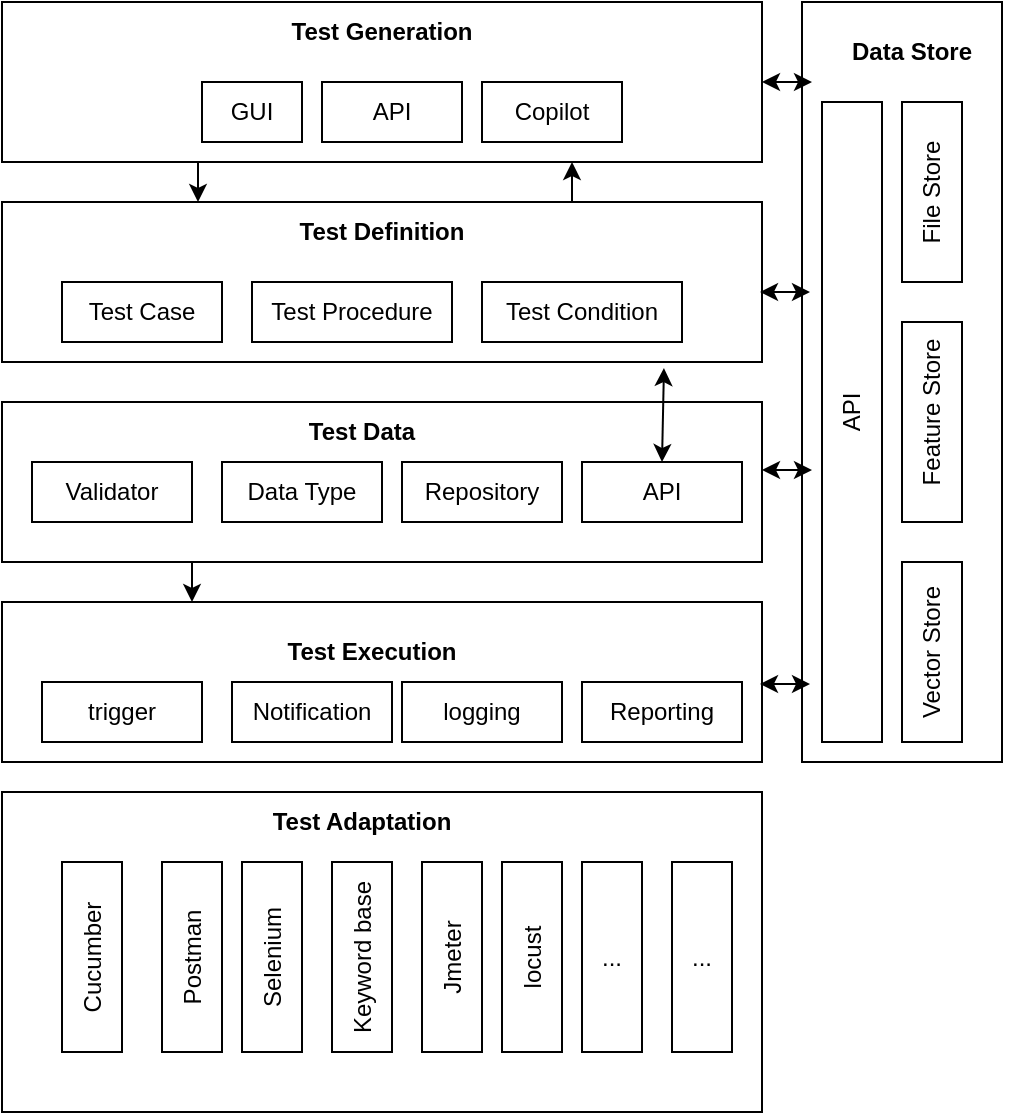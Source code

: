 <mxfile version="21.5.2" type="github">
  <diagram name="Page-1" id="QsHYjgboYlYCACKAO8Zc">
    <mxGraphModel dx="1050" dy="574" grid="1" gridSize="10" guides="1" tooltips="1" connect="1" arrows="1" fold="1" page="1" pageScale="1" pageWidth="850" pageHeight="1100" math="0" shadow="0">
      <root>
        <mxCell id="0" />
        <mxCell id="1" parent="0" />
        <mxCell id="E8MYSgCIYYzbJ6YEZqa8-84" style="edgeStyle=orthogonalEdgeStyle;rounded=0;orthogonalLoop=1;jettySize=auto;html=1;exitX=0.5;exitY=1;exitDx=0;exitDy=0;" edge="1" parent="1">
          <mxGeometry relative="1" as="geometry">
            <mxPoint x="273" y="220" as="sourcePoint" />
            <mxPoint x="273" y="240" as="targetPoint" />
          </mxGeometry>
        </mxCell>
        <mxCell id="E8MYSgCIYYzbJ6YEZqa8-1" value="" style="rounded=0;whiteSpace=wrap;html=1;" vertex="1" parent="1">
          <mxGeometry x="175" y="140" width="380" height="80" as="geometry" />
        </mxCell>
        <mxCell id="E8MYSgCIYYzbJ6YEZqa8-2" value="GUI" style="rounded=0;whiteSpace=wrap;html=1;" vertex="1" parent="1">
          <mxGeometry x="275" y="180" width="50" height="30" as="geometry" />
        </mxCell>
        <mxCell id="E8MYSgCIYYzbJ6YEZqa8-10" value="API" style="rounded=0;whiteSpace=wrap;html=1;" vertex="1" parent="1">
          <mxGeometry x="335" y="180" width="70" height="30" as="geometry" />
        </mxCell>
        <mxCell id="E8MYSgCIYYzbJ6YEZqa8-11" value="Copilot" style="rounded=0;whiteSpace=wrap;html=1;" vertex="1" parent="1">
          <mxGeometry x="415" y="180" width="70" height="30" as="geometry" />
        </mxCell>
        <mxCell id="E8MYSgCIYYzbJ6YEZqa8-12" value="Test Generation" style="text;html=1;strokeColor=none;fillColor=none;align=center;verticalAlign=middle;whiteSpace=wrap;rounded=0;fontStyle=1" vertex="1" parent="1">
          <mxGeometry x="305" y="140" width="120" height="30" as="geometry" />
        </mxCell>
        <mxCell id="E8MYSgCIYYzbJ6YEZqa8-85" style="edgeStyle=orthogonalEdgeStyle;rounded=0;orthogonalLoop=1;jettySize=auto;html=1;exitX=0.75;exitY=0;exitDx=0;exitDy=0;entryX=0.75;entryY=1;entryDx=0;entryDy=0;" edge="1" parent="1" source="E8MYSgCIYYzbJ6YEZqa8-13" target="E8MYSgCIYYzbJ6YEZqa8-1">
          <mxGeometry relative="1" as="geometry" />
        </mxCell>
        <mxCell id="E8MYSgCIYYzbJ6YEZqa8-13" value="" style="rounded=0;whiteSpace=wrap;html=1;" vertex="1" parent="1">
          <mxGeometry x="175" y="240" width="380" height="80" as="geometry" />
        </mxCell>
        <mxCell id="E8MYSgCIYYzbJ6YEZqa8-14" value="Test Definition" style="text;html=1;strokeColor=none;fillColor=none;align=center;verticalAlign=middle;whiteSpace=wrap;rounded=0;fontStyle=1" vertex="1" parent="1">
          <mxGeometry x="305" y="240" width="120" height="30" as="geometry" />
        </mxCell>
        <mxCell id="E8MYSgCIYYzbJ6YEZqa8-15" value="" style="rounded=0;whiteSpace=wrap;html=1;" vertex="1" parent="1">
          <mxGeometry x="575" y="140" width="100" height="380" as="geometry" />
        </mxCell>
        <mxCell id="E8MYSgCIYYzbJ6YEZqa8-16" value="Test Case" style="rounded=0;whiteSpace=wrap;html=1;" vertex="1" parent="1">
          <mxGeometry x="205" y="280" width="80" height="30" as="geometry" />
        </mxCell>
        <mxCell id="E8MYSgCIYYzbJ6YEZqa8-17" value="Test Procedure" style="rounded=0;whiteSpace=wrap;html=1;" vertex="1" parent="1">
          <mxGeometry x="300" y="280" width="100" height="30" as="geometry" />
        </mxCell>
        <mxCell id="E8MYSgCIYYzbJ6YEZqa8-18" value="Test Condition" style="rounded=0;whiteSpace=wrap;html=1;" vertex="1" parent="1">
          <mxGeometry x="415" y="280" width="100" height="30" as="geometry" />
        </mxCell>
        <mxCell id="E8MYSgCIYYzbJ6YEZqa8-86" style="edgeStyle=orthogonalEdgeStyle;rounded=0;orthogonalLoop=1;jettySize=auto;html=1;exitX=0.25;exitY=1;exitDx=0;exitDy=0;entryX=0.25;entryY=0;entryDx=0;entryDy=0;" edge="1" parent="1" source="E8MYSgCIYYzbJ6YEZqa8-19" target="E8MYSgCIYYzbJ6YEZqa8-24">
          <mxGeometry relative="1" as="geometry" />
        </mxCell>
        <mxCell id="E8MYSgCIYYzbJ6YEZqa8-19" value="" style="rounded=0;whiteSpace=wrap;html=1;" vertex="1" parent="1">
          <mxGeometry x="175" y="340" width="380" height="80" as="geometry" />
        </mxCell>
        <mxCell id="E8MYSgCIYYzbJ6YEZqa8-20" value="Test Data" style="text;html=1;strokeColor=none;fillColor=none;align=center;verticalAlign=middle;whiteSpace=wrap;rounded=0;fontStyle=1" vertex="1" parent="1">
          <mxGeometry x="295" y="340" width="120" height="30" as="geometry" />
        </mxCell>
        <mxCell id="E8MYSgCIYYzbJ6YEZqa8-21" value="Validator" style="rounded=0;whiteSpace=wrap;html=1;" vertex="1" parent="1">
          <mxGeometry x="190" y="370" width="80" height="30" as="geometry" />
        </mxCell>
        <mxCell id="E8MYSgCIYYzbJ6YEZqa8-22" value="Data Type" style="rounded=0;whiteSpace=wrap;html=1;" vertex="1" parent="1">
          <mxGeometry x="285" y="370" width="80" height="30" as="geometry" />
        </mxCell>
        <mxCell id="E8MYSgCIYYzbJ6YEZqa8-23" value="Repository" style="rounded=0;whiteSpace=wrap;html=1;" vertex="1" parent="1">
          <mxGeometry x="375" y="370" width="80" height="30" as="geometry" />
        </mxCell>
        <mxCell id="E8MYSgCIYYzbJ6YEZqa8-24" value="" style="rounded=0;whiteSpace=wrap;html=1;" vertex="1" parent="1">
          <mxGeometry x="175" y="440" width="380" height="80" as="geometry" />
        </mxCell>
        <mxCell id="E8MYSgCIYYzbJ6YEZqa8-25" value="Test Execution" style="text;html=1;strokeColor=none;fillColor=none;align=center;verticalAlign=middle;whiteSpace=wrap;rounded=0;fontStyle=1" vertex="1" parent="1">
          <mxGeometry x="300" y="450" width="120" height="30" as="geometry" />
        </mxCell>
        <mxCell id="E8MYSgCIYYzbJ6YEZqa8-26" value="Data Store" style="text;html=1;strokeColor=none;fillColor=none;align=center;verticalAlign=middle;whiteSpace=wrap;rounded=0;fontStyle=1" vertex="1" parent="1">
          <mxGeometry x="570" y="150" width="120" height="30" as="geometry" />
        </mxCell>
        <mxCell id="E8MYSgCIYYzbJ6YEZqa8-30" value="" style="rounded=0;whiteSpace=wrap;html=1;" vertex="1" parent="1">
          <mxGeometry x="585" y="190" width="30" height="320" as="geometry" />
        </mxCell>
        <mxCell id="E8MYSgCIYYzbJ6YEZqa8-31" value="&lt;div&gt;API&lt;/div&gt;" style="text;html=1;strokeColor=none;fillColor=none;align=center;verticalAlign=middle;whiteSpace=wrap;rounded=0;rotation=270;" vertex="1" parent="1">
          <mxGeometry x="570" y="330" width="60" height="30" as="geometry" />
        </mxCell>
        <mxCell id="E8MYSgCIYYzbJ6YEZqa8-32" value="" style="rounded=0;whiteSpace=wrap;html=1;" vertex="1" parent="1">
          <mxGeometry x="625" y="420" width="30" height="90" as="geometry" />
        </mxCell>
        <mxCell id="E8MYSgCIYYzbJ6YEZqa8-33" value="&lt;div&gt;Vector Store&lt;/div&gt;" style="text;html=1;strokeColor=none;fillColor=none;align=center;verticalAlign=middle;whiteSpace=wrap;rounded=0;rotation=270;" vertex="1" parent="1">
          <mxGeometry x="600" y="450" width="80" height="30" as="geometry" />
        </mxCell>
        <mxCell id="E8MYSgCIYYzbJ6YEZqa8-36" value="" style="rounded=0;whiteSpace=wrap;html=1;" vertex="1" parent="1">
          <mxGeometry x="625" y="300" width="30" height="100" as="geometry" />
        </mxCell>
        <mxCell id="E8MYSgCIYYzbJ6YEZqa8-37" value="Feature Store" style="text;html=1;strokeColor=none;fillColor=none;align=center;verticalAlign=middle;whiteSpace=wrap;rounded=0;rotation=270;" vertex="1" parent="1">
          <mxGeometry x="595" y="330" width="90" height="30" as="geometry" />
        </mxCell>
        <mxCell id="E8MYSgCIYYzbJ6YEZqa8-40" value="" style="rounded=0;whiteSpace=wrap;html=1;" vertex="1" parent="1">
          <mxGeometry x="625" y="190" width="30" height="90" as="geometry" />
        </mxCell>
        <mxCell id="E8MYSgCIYYzbJ6YEZqa8-41" value="&lt;div&gt;File Store&lt;/div&gt;" style="text;html=1;strokeColor=none;fillColor=none;align=center;verticalAlign=middle;whiteSpace=wrap;rounded=0;rotation=270;" vertex="1" parent="1">
          <mxGeometry x="610" y="220" width="60" height="30" as="geometry" />
        </mxCell>
        <mxCell id="E8MYSgCIYYzbJ6YEZqa8-43" value="" style="rounded=0;whiteSpace=wrap;html=1;" vertex="1" parent="1">
          <mxGeometry x="175" y="535" width="380" height="160" as="geometry" />
        </mxCell>
        <mxCell id="E8MYSgCIYYzbJ6YEZqa8-44" value="Test Adaptation" style="text;html=1;strokeColor=none;fillColor=none;align=center;verticalAlign=middle;whiteSpace=wrap;rounded=0;fontStyle=1" vertex="1" parent="1">
          <mxGeometry x="295" y="535" width="120" height="30" as="geometry" />
        </mxCell>
        <mxCell id="E8MYSgCIYYzbJ6YEZqa8-57" value="" style="rounded=0;whiteSpace=wrap;html=1;" vertex="1" parent="1">
          <mxGeometry x="255" y="570" width="30" height="95" as="geometry" />
        </mxCell>
        <mxCell id="E8MYSgCIYYzbJ6YEZqa8-58" value="" style="rounded=0;whiteSpace=wrap;html=1;" vertex="1" parent="1">
          <mxGeometry x="295" y="570" width="30" height="95" as="geometry" />
        </mxCell>
        <mxCell id="E8MYSgCIYYzbJ6YEZqa8-59" value="" style="rounded=0;whiteSpace=wrap;html=1;" vertex="1" parent="1">
          <mxGeometry x="340" y="570" width="30" height="95" as="geometry" />
        </mxCell>
        <mxCell id="E8MYSgCIYYzbJ6YEZqa8-60" value="" style="rounded=0;whiteSpace=wrap;html=1;" vertex="1" parent="1">
          <mxGeometry x="385" y="570" width="30" height="95" as="geometry" />
        </mxCell>
        <mxCell id="E8MYSgCIYYzbJ6YEZqa8-61" value="" style="rounded=0;whiteSpace=wrap;html=1;" vertex="1" parent="1">
          <mxGeometry x="425" y="570" width="30" height="95" as="geometry" />
        </mxCell>
        <mxCell id="E8MYSgCIYYzbJ6YEZqa8-62" value="..." style="rounded=0;whiteSpace=wrap;html=1;" vertex="1" parent="1">
          <mxGeometry x="510" y="570" width="30" height="95" as="geometry" />
        </mxCell>
        <mxCell id="E8MYSgCIYYzbJ6YEZqa8-63" value="" style="rounded=0;whiteSpace=wrap;html=1;" vertex="1" parent="1">
          <mxGeometry x="205" y="570" width="30" height="95" as="geometry" />
        </mxCell>
        <mxCell id="E8MYSgCIYYzbJ6YEZqa8-64" value="Cucumber" style="text;html=1;strokeColor=none;fillColor=none;align=center;verticalAlign=middle;whiteSpace=wrap;rounded=0;rotation=270;" vertex="1" parent="1">
          <mxGeometry x="180" y="602.5" width="80" height="30" as="geometry" />
        </mxCell>
        <mxCell id="E8MYSgCIYYzbJ6YEZqa8-65" value="Postman" style="text;html=1;strokeColor=none;fillColor=none;align=center;verticalAlign=middle;whiteSpace=wrap;rounded=0;rotation=270;" vertex="1" parent="1">
          <mxGeometry x="230" y="602.5" width="80" height="30" as="geometry" />
        </mxCell>
        <mxCell id="E8MYSgCIYYzbJ6YEZqa8-66" value="&lt;div&gt;Selenium&lt;/div&gt;" style="text;html=1;strokeColor=none;fillColor=none;align=center;verticalAlign=middle;whiteSpace=wrap;rounded=0;rotation=270;" vertex="1" parent="1">
          <mxGeometry x="270" y="602.5" width="80" height="30" as="geometry" />
        </mxCell>
        <mxCell id="E8MYSgCIYYzbJ6YEZqa8-67" value="Keyword base" style="text;html=1;strokeColor=none;fillColor=none;align=center;verticalAlign=middle;whiteSpace=wrap;rounded=0;rotation=270;" vertex="1" parent="1">
          <mxGeometry x="315" y="602.5" width="80" height="30" as="geometry" />
        </mxCell>
        <mxCell id="E8MYSgCIYYzbJ6YEZqa8-68" value="Jmeter" style="text;html=1;strokeColor=none;fillColor=none;align=center;verticalAlign=middle;whiteSpace=wrap;rounded=0;rotation=270;" vertex="1" parent="1">
          <mxGeometry x="360" y="602.5" width="80" height="30" as="geometry" />
        </mxCell>
        <mxCell id="E8MYSgCIYYzbJ6YEZqa8-69" value="locust" style="text;html=1;strokeColor=none;fillColor=none;align=center;verticalAlign=middle;whiteSpace=wrap;rounded=0;rotation=270;" vertex="1" parent="1">
          <mxGeometry x="400" y="602.5" width="80" height="30" as="geometry" />
        </mxCell>
        <mxCell id="E8MYSgCIYYzbJ6YEZqa8-70" value="trigger" style="rounded=0;whiteSpace=wrap;html=1;" vertex="1" parent="1">
          <mxGeometry x="195" y="480" width="80" height="30" as="geometry" />
        </mxCell>
        <mxCell id="E8MYSgCIYYzbJ6YEZqa8-71" value="Notification" style="rounded=0;whiteSpace=wrap;html=1;" vertex="1" parent="1">
          <mxGeometry x="290" y="480" width="80" height="30" as="geometry" />
        </mxCell>
        <mxCell id="E8MYSgCIYYzbJ6YEZqa8-72" value="logging" style="rounded=0;whiteSpace=wrap;html=1;" vertex="1" parent="1">
          <mxGeometry x="375" y="480" width="80" height="30" as="geometry" />
        </mxCell>
        <mxCell id="E8MYSgCIYYzbJ6YEZqa8-73" value="..." style="rounded=0;whiteSpace=wrap;html=1;" vertex="1" parent="1">
          <mxGeometry x="465" y="570" width="30" height="95" as="geometry" />
        </mxCell>
        <mxCell id="E8MYSgCIYYzbJ6YEZqa8-74" value="Reporting" style="rounded=0;whiteSpace=wrap;html=1;" vertex="1" parent="1">
          <mxGeometry x="465" y="480" width="80" height="30" as="geometry" />
        </mxCell>
        <mxCell id="E8MYSgCIYYzbJ6YEZqa8-75" value="API" style="rounded=0;whiteSpace=wrap;html=1;" vertex="1" parent="1">
          <mxGeometry x="465" y="370" width="80" height="30" as="geometry" />
        </mxCell>
        <mxCell id="E8MYSgCIYYzbJ6YEZqa8-77" value="" style="endArrow=classic;startArrow=classic;html=1;rounded=0;exitX=0.5;exitY=0;exitDx=0;exitDy=0;entryX=0.871;entryY=1.038;entryDx=0;entryDy=0;entryPerimeter=0;" edge="1" parent="1" source="E8MYSgCIYYzbJ6YEZqa8-75" target="E8MYSgCIYYzbJ6YEZqa8-13">
          <mxGeometry width="50" height="50" relative="1" as="geometry">
            <mxPoint x="480" y="370" as="sourcePoint" />
            <mxPoint x="530" y="320" as="targetPoint" />
          </mxGeometry>
        </mxCell>
        <mxCell id="E8MYSgCIYYzbJ6YEZqa8-80" value="" style="endArrow=classic;startArrow=classic;html=1;rounded=0;exitX=1;exitY=0.5;exitDx=0;exitDy=0;" edge="1" parent="1" source="E8MYSgCIYYzbJ6YEZqa8-1">
          <mxGeometry width="50" height="50" relative="1" as="geometry">
            <mxPoint x="530" y="230" as="sourcePoint" />
            <mxPoint x="580" y="180" as="targetPoint" />
          </mxGeometry>
        </mxCell>
        <mxCell id="E8MYSgCIYYzbJ6YEZqa8-81" value="" style="endArrow=classic;startArrow=classic;html=1;rounded=0;exitX=1;exitY=0.5;exitDx=0;exitDy=0;" edge="1" parent="1">
          <mxGeometry width="50" height="50" relative="1" as="geometry">
            <mxPoint x="554" y="285" as="sourcePoint" />
            <mxPoint x="579" y="285" as="targetPoint" />
          </mxGeometry>
        </mxCell>
        <mxCell id="E8MYSgCIYYzbJ6YEZqa8-82" value="" style="endArrow=classic;startArrow=classic;html=1;rounded=0;exitX=1;exitY=0.5;exitDx=0;exitDy=0;" edge="1" parent="1">
          <mxGeometry width="50" height="50" relative="1" as="geometry">
            <mxPoint x="555" y="374" as="sourcePoint" />
            <mxPoint x="580" y="374" as="targetPoint" />
          </mxGeometry>
        </mxCell>
        <mxCell id="E8MYSgCIYYzbJ6YEZqa8-83" value="" style="endArrow=classic;startArrow=classic;html=1;rounded=0;exitX=1;exitY=0.5;exitDx=0;exitDy=0;" edge="1" parent="1">
          <mxGeometry width="50" height="50" relative="1" as="geometry">
            <mxPoint x="554" y="481" as="sourcePoint" />
            <mxPoint x="579" y="481" as="targetPoint" />
          </mxGeometry>
        </mxCell>
      </root>
    </mxGraphModel>
  </diagram>
</mxfile>
